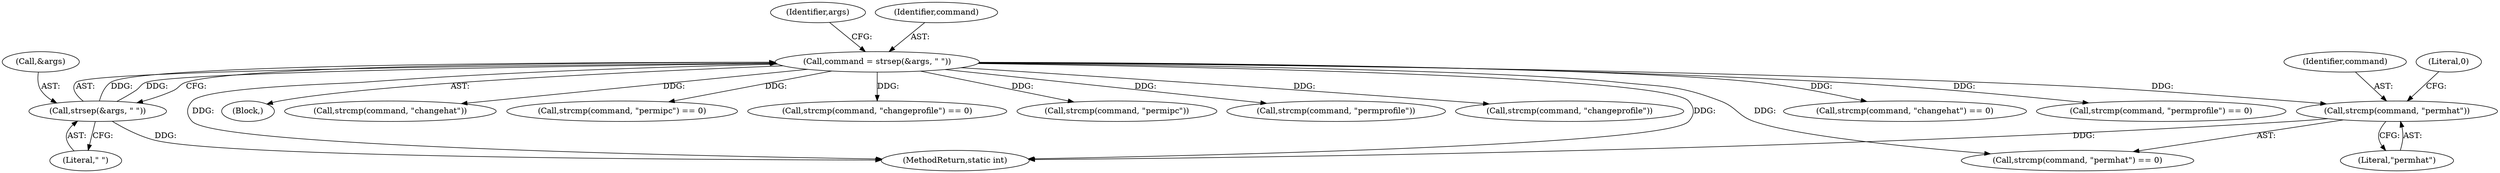 digraph "0_linux_a5b2c5b2ad5853591a6cac6134cd0f599a720865@pointer" {
"1000214" [label="(Call,strcmp(command, \"permhat\"))"];
"1000158" [label="(Call,command = strsep(&args, \" \"))"];
"1000160" [label="(Call,strsep(&args, \" \"))"];
"1000160" [label="(Call,strsep(&args, \" \"))"];
"1000217" [label="(Literal,0)"];
"1000166" [label="(Identifier,args)"];
"1000198" [label="(Call,strcmp(command, \"changehat\") == 0)"];
"1000158" [label="(Call,command = strsep(&args, \" \"))"];
"1000163" [label="(Literal,\" \")"];
"1000243" [label="(Call,strcmp(command, \"permprofile\") == 0)"];
"1000161" [label="(Call,&args)"];
"1000215" [label="(Identifier,command)"];
"1000213" [label="(Call,strcmp(command, \"permhat\") == 0)"];
"1000108" [label="(Block,)"];
"1000199" [label="(Call,strcmp(command, \"changehat\"))"];
"1000214" [label="(Call,strcmp(command, \"permhat\"))"];
"1000216" [label="(Literal,\"permhat\")"];
"1000159" [label="(Identifier,command)"];
"1000258" [label="(Call,strcmp(command, \"permipc\") == 0)"];
"1000227" [label="(Call,strcmp(command, \"changeprofile\") == 0)"];
"1000259" [label="(Call,strcmp(command, \"permipc\"))"];
"1000244" [label="(Call,strcmp(command, \"permprofile\"))"];
"1000228" [label="(Call,strcmp(command, \"changeprofile\"))"];
"1000333" [label="(MethodReturn,static int)"];
"1000214" -> "1000213"  [label="AST: "];
"1000214" -> "1000216"  [label="CFG: "];
"1000215" -> "1000214"  [label="AST: "];
"1000216" -> "1000214"  [label="AST: "];
"1000217" -> "1000214"  [label="CFG: "];
"1000214" -> "1000333"  [label="DDG: "];
"1000158" -> "1000214"  [label="DDG: "];
"1000158" -> "1000108"  [label="AST: "];
"1000158" -> "1000160"  [label="CFG: "];
"1000159" -> "1000158"  [label="AST: "];
"1000160" -> "1000158"  [label="AST: "];
"1000166" -> "1000158"  [label="CFG: "];
"1000158" -> "1000333"  [label="DDG: "];
"1000158" -> "1000333"  [label="DDG: "];
"1000160" -> "1000158"  [label="DDG: "];
"1000160" -> "1000158"  [label="DDG: "];
"1000158" -> "1000198"  [label="DDG: "];
"1000158" -> "1000199"  [label="DDG: "];
"1000158" -> "1000213"  [label="DDG: "];
"1000158" -> "1000227"  [label="DDG: "];
"1000158" -> "1000228"  [label="DDG: "];
"1000158" -> "1000243"  [label="DDG: "];
"1000158" -> "1000244"  [label="DDG: "];
"1000158" -> "1000258"  [label="DDG: "];
"1000158" -> "1000259"  [label="DDG: "];
"1000160" -> "1000163"  [label="CFG: "];
"1000161" -> "1000160"  [label="AST: "];
"1000163" -> "1000160"  [label="AST: "];
"1000160" -> "1000333"  [label="DDG: "];
}
